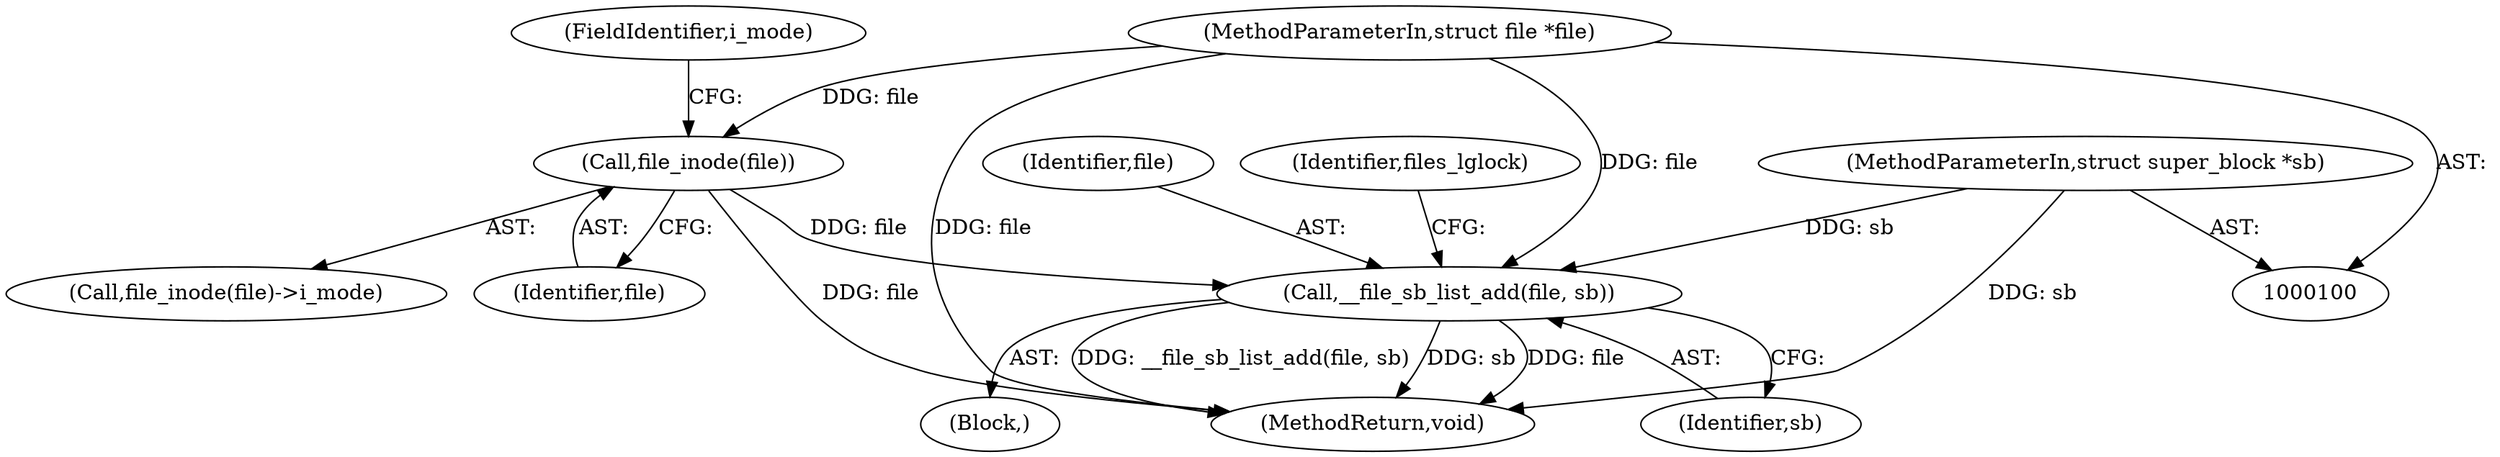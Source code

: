 digraph "1_linux_eee5cc2702929fd41cce28058dc6d6717f723f87_2@pointer" {
"1000124" [label="(Call,__file_sb_list_add(file, sb))"];
"1000117" [label="(Call,file_inode(file))"];
"1000101" [label="(MethodParameterIn,struct file *file)"];
"1000102" [label="(MethodParameterIn,struct super_block *sb)"];
"1000130" [label="(MethodReturn,void)"];
"1000102" [label="(MethodParameterIn,struct super_block *sb)"];
"1000116" [label="(Call,file_inode(file)->i_mode)"];
"1000125" [label="(Identifier,file)"];
"1000124" [label="(Call,__file_sb_list_add(file, sb))"];
"1000117" [label="(Call,file_inode(file))"];
"1000119" [label="(FieldIdentifier,i_mode)"];
"1000103" [label="(Block,)"];
"1000101" [label="(MethodParameterIn,struct file *file)"];
"1000129" [label="(Identifier,files_lglock)"];
"1000118" [label="(Identifier,file)"];
"1000126" [label="(Identifier,sb)"];
"1000124" -> "1000103"  [label="AST: "];
"1000124" -> "1000126"  [label="CFG: "];
"1000125" -> "1000124"  [label="AST: "];
"1000126" -> "1000124"  [label="AST: "];
"1000129" -> "1000124"  [label="CFG: "];
"1000124" -> "1000130"  [label="DDG: sb"];
"1000124" -> "1000130"  [label="DDG: file"];
"1000124" -> "1000130"  [label="DDG: __file_sb_list_add(file, sb)"];
"1000117" -> "1000124"  [label="DDG: file"];
"1000101" -> "1000124"  [label="DDG: file"];
"1000102" -> "1000124"  [label="DDG: sb"];
"1000117" -> "1000116"  [label="AST: "];
"1000117" -> "1000118"  [label="CFG: "];
"1000118" -> "1000117"  [label="AST: "];
"1000119" -> "1000117"  [label="CFG: "];
"1000117" -> "1000130"  [label="DDG: file"];
"1000101" -> "1000117"  [label="DDG: file"];
"1000101" -> "1000100"  [label="AST: "];
"1000101" -> "1000130"  [label="DDG: file"];
"1000102" -> "1000100"  [label="AST: "];
"1000102" -> "1000130"  [label="DDG: sb"];
}
